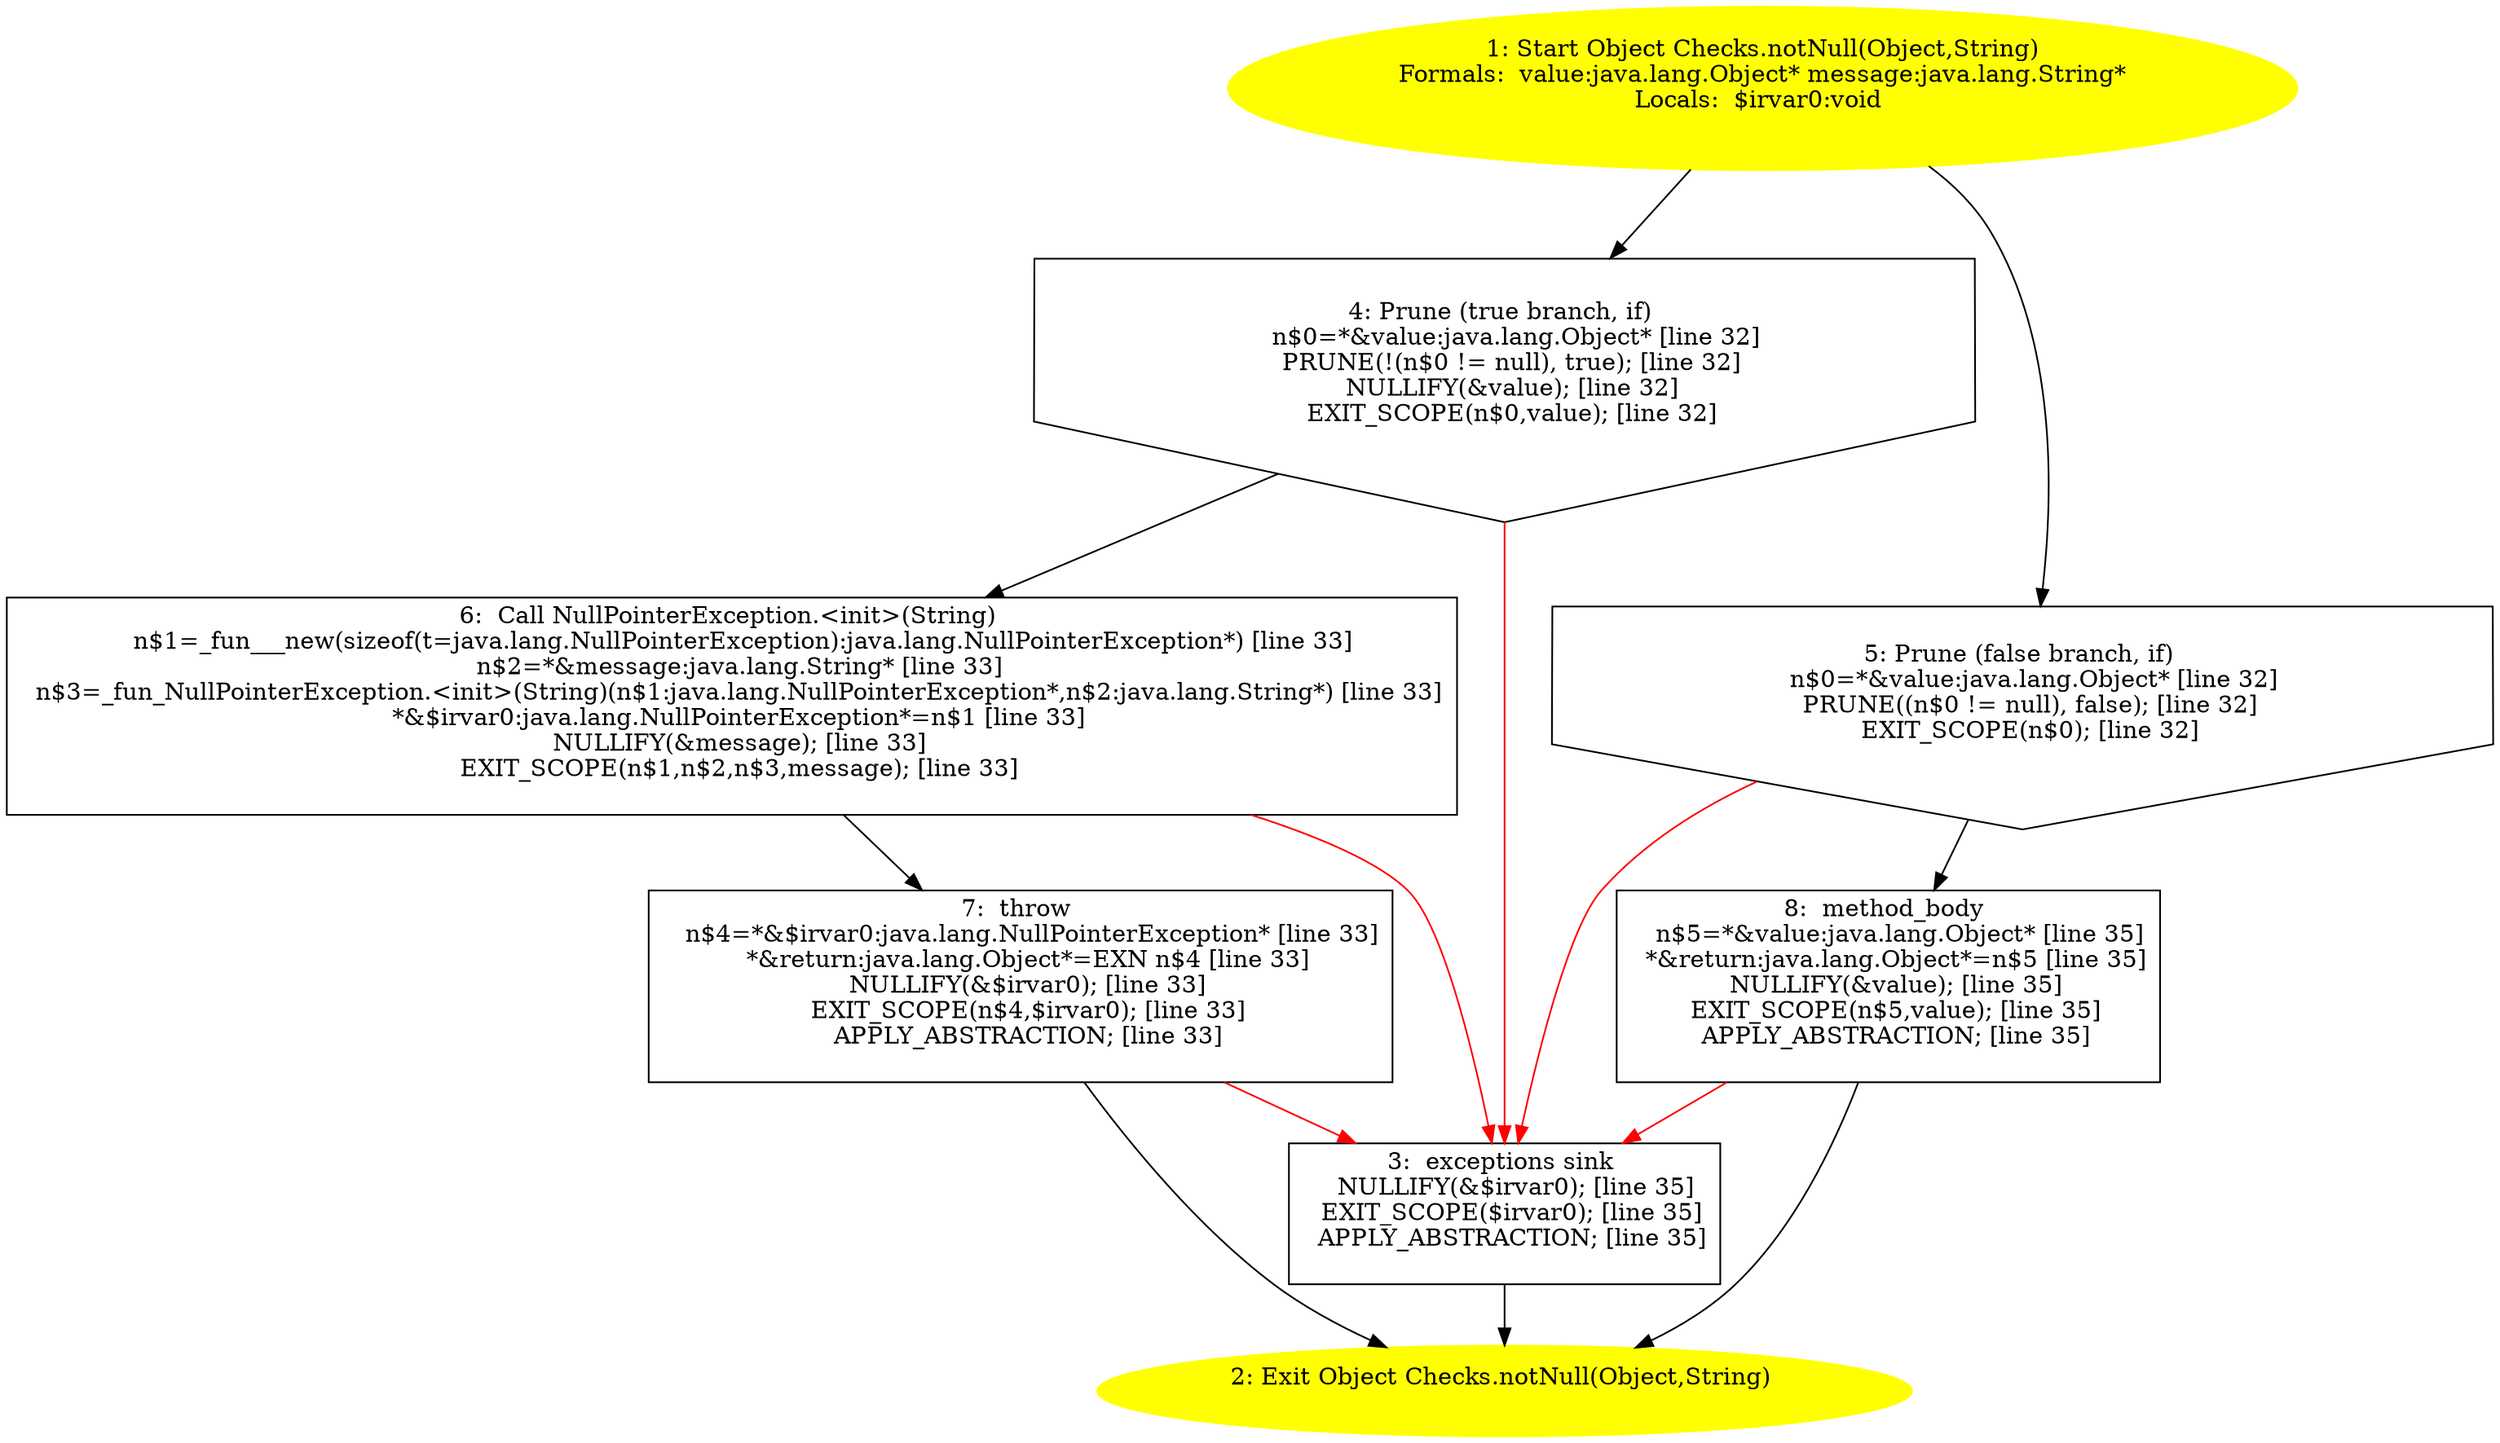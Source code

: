 /* @generated */
digraph cfg {
"org.junit.internal.Checks.notNull(java.lang.Object,java.lang.String):java.lang.Object.7c5e2e849c31257dce87bf2a6af706c9_1" [label="1: Start Object Checks.notNull(Object,String)\nFormals:  value:java.lang.Object* message:java.lang.String*\nLocals:  $irvar0:void \n  " color=yellow style=filled]
	

	 "org.junit.internal.Checks.notNull(java.lang.Object,java.lang.String):java.lang.Object.7c5e2e849c31257dce87bf2a6af706c9_1" -> "org.junit.internal.Checks.notNull(java.lang.Object,java.lang.String):java.lang.Object.7c5e2e849c31257dce87bf2a6af706c9_4" ;
	 "org.junit.internal.Checks.notNull(java.lang.Object,java.lang.String):java.lang.Object.7c5e2e849c31257dce87bf2a6af706c9_1" -> "org.junit.internal.Checks.notNull(java.lang.Object,java.lang.String):java.lang.Object.7c5e2e849c31257dce87bf2a6af706c9_5" ;
"org.junit.internal.Checks.notNull(java.lang.Object,java.lang.String):java.lang.Object.7c5e2e849c31257dce87bf2a6af706c9_2" [label="2: Exit Object Checks.notNull(Object,String) \n  " color=yellow style=filled]
	

"org.junit.internal.Checks.notNull(java.lang.Object,java.lang.String):java.lang.Object.7c5e2e849c31257dce87bf2a6af706c9_3" [label="3:  exceptions sink \n   NULLIFY(&$irvar0); [line 35]\n  EXIT_SCOPE($irvar0); [line 35]\n  APPLY_ABSTRACTION; [line 35]\n " shape="box"]
	

	 "org.junit.internal.Checks.notNull(java.lang.Object,java.lang.String):java.lang.Object.7c5e2e849c31257dce87bf2a6af706c9_3" -> "org.junit.internal.Checks.notNull(java.lang.Object,java.lang.String):java.lang.Object.7c5e2e849c31257dce87bf2a6af706c9_2" ;
"org.junit.internal.Checks.notNull(java.lang.Object,java.lang.String):java.lang.Object.7c5e2e849c31257dce87bf2a6af706c9_4" [label="4: Prune (true branch, if) \n   n$0=*&value:java.lang.Object* [line 32]\n  PRUNE(!(n$0 != null), true); [line 32]\n  NULLIFY(&value); [line 32]\n  EXIT_SCOPE(n$0,value); [line 32]\n " shape="invhouse"]
	

	 "org.junit.internal.Checks.notNull(java.lang.Object,java.lang.String):java.lang.Object.7c5e2e849c31257dce87bf2a6af706c9_4" -> "org.junit.internal.Checks.notNull(java.lang.Object,java.lang.String):java.lang.Object.7c5e2e849c31257dce87bf2a6af706c9_6" ;
	 "org.junit.internal.Checks.notNull(java.lang.Object,java.lang.String):java.lang.Object.7c5e2e849c31257dce87bf2a6af706c9_4" -> "org.junit.internal.Checks.notNull(java.lang.Object,java.lang.String):java.lang.Object.7c5e2e849c31257dce87bf2a6af706c9_3" [color="red" ];
"org.junit.internal.Checks.notNull(java.lang.Object,java.lang.String):java.lang.Object.7c5e2e849c31257dce87bf2a6af706c9_5" [label="5: Prune (false branch, if) \n   n$0=*&value:java.lang.Object* [line 32]\n  PRUNE((n$0 != null), false); [line 32]\n  EXIT_SCOPE(n$0); [line 32]\n " shape="invhouse"]
	

	 "org.junit.internal.Checks.notNull(java.lang.Object,java.lang.String):java.lang.Object.7c5e2e849c31257dce87bf2a6af706c9_5" -> "org.junit.internal.Checks.notNull(java.lang.Object,java.lang.String):java.lang.Object.7c5e2e849c31257dce87bf2a6af706c9_8" ;
	 "org.junit.internal.Checks.notNull(java.lang.Object,java.lang.String):java.lang.Object.7c5e2e849c31257dce87bf2a6af706c9_5" -> "org.junit.internal.Checks.notNull(java.lang.Object,java.lang.String):java.lang.Object.7c5e2e849c31257dce87bf2a6af706c9_3" [color="red" ];
"org.junit.internal.Checks.notNull(java.lang.Object,java.lang.String):java.lang.Object.7c5e2e849c31257dce87bf2a6af706c9_6" [label="6:  Call NullPointerException.<init>(String) \n   n$1=_fun___new(sizeof(t=java.lang.NullPointerException):java.lang.NullPointerException*) [line 33]\n  n$2=*&message:java.lang.String* [line 33]\n  n$3=_fun_NullPointerException.<init>(String)(n$1:java.lang.NullPointerException*,n$2:java.lang.String*) [line 33]\n  *&$irvar0:java.lang.NullPointerException*=n$1 [line 33]\n  NULLIFY(&message); [line 33]\n  EXIT_SCOPE(n$1,n$2,n$3,message); [line 33]\n " shape="box"]
	

	 "org.junit.internal.Checks.notNull(java.lang.Object,java.lang.String):java.lang.Object.7c5e2e849c31257dce87bf2a6af706c9_6" -> "org.junit.internal.Checks.notNull(java.lang.Object,java.lang.String):java.lang.Object.7c5e2e849c31257dce87bf2a6af706c9_7" ;
	 "org.junit.internal.Checks.notNull(java.lang.Object,java.lang.String):java.lang.Object.7c5e2e849c31257dce87bf2a6af706c9_6" -> "org.junit.internal.Checks.notNull(java.lang.Object,java.lang.String):java.lang.Object.7c5e2e849c31257dce87bf2a6af706c9_3" [color="red" ];
"org.junit.internal.Checks.notNull(java.lang.Object,java.lang.String):java.lang.Object.7c5e2e849c31257dce87bf2a6af706c9_7" [label="7:  throw \n   n$4=*&$irvar0:java.lang.NullPointerException* [line 33]\n  *&return:java.lang.Object*=EXN n$4 [line 33]\n  NULLIFY(&$irvar0); [line 33]\n  EXIT_SCOPE(n$4,$irvar0); [line 33]\n  APPLY_ABSTRACTION; [line 33]\n " shape="box"]
	

	 "org.junit.internal.Checks.notNull(java.lang.Object,java.lang.String):java.lang.Object.7c5e2e849c31257dce87bf2a6af706c9_7" -> "org.junit.internal.Checks.notNull(java.lang.Object,java.lang.String):java.lang.Object.7c5e2e849c31257dce87bf2a6af706c9_2" ;
	 "org.junit.internal.Checks.notNull(java.lang.Object,java.lang.String):java.lang.Object.7c5e2e849c31257dce87bf2a6af706c9_7" -> "org.junit.internal.Checks.notNull(java.lang.Object,java.lang.String):java.lang.Object.7c5e2e849c31257dce87bf2a6af706c9_3" [color="red" ];
"org.junit.internal.Checks.notNull(java.lang.Object,java.lang.String):java.lang.Object.7c5e2e849c31257dce87bf2a6af706c9_8" [label="8:  method_body \n   n$5=*&value:java.lang.Object* [line 35]\n  *&return:java.lang.Object*=n$5 [line 35]\n  NULLIFY(&value); [line 35]\n  EXIT_SCOPE(n$5,value); [line 35]\n  APPLY_ABSTRACTION; [line 35]\n " shape="box"]
	

	 "org.junit.internal.Checks.notNull(java.lang.Object,java.lang.String):java.lang.Object.7c5e2e849c31257dce87bf2a6af706c9_8" -> "org.junit.internal.Checks.notNull(java.lang.Object,java.lang.String):java.lang.Object.7c5e2e849c31257dce87bf2a6af706c9_2" ;
	 "org.junit.internal.Checks.notNull(java.lang.Object,java.lang.String):java.lang.Object.7c5e2e849c31257dce87bf2a6af706c9_8" -> "org.junit.internal.Checks.notNull(java.lang.Object,java.lang.String):java.lang.Object.7c5e2e849c31257dce87bf2a6af706c9_3" [color="red" ];
}

